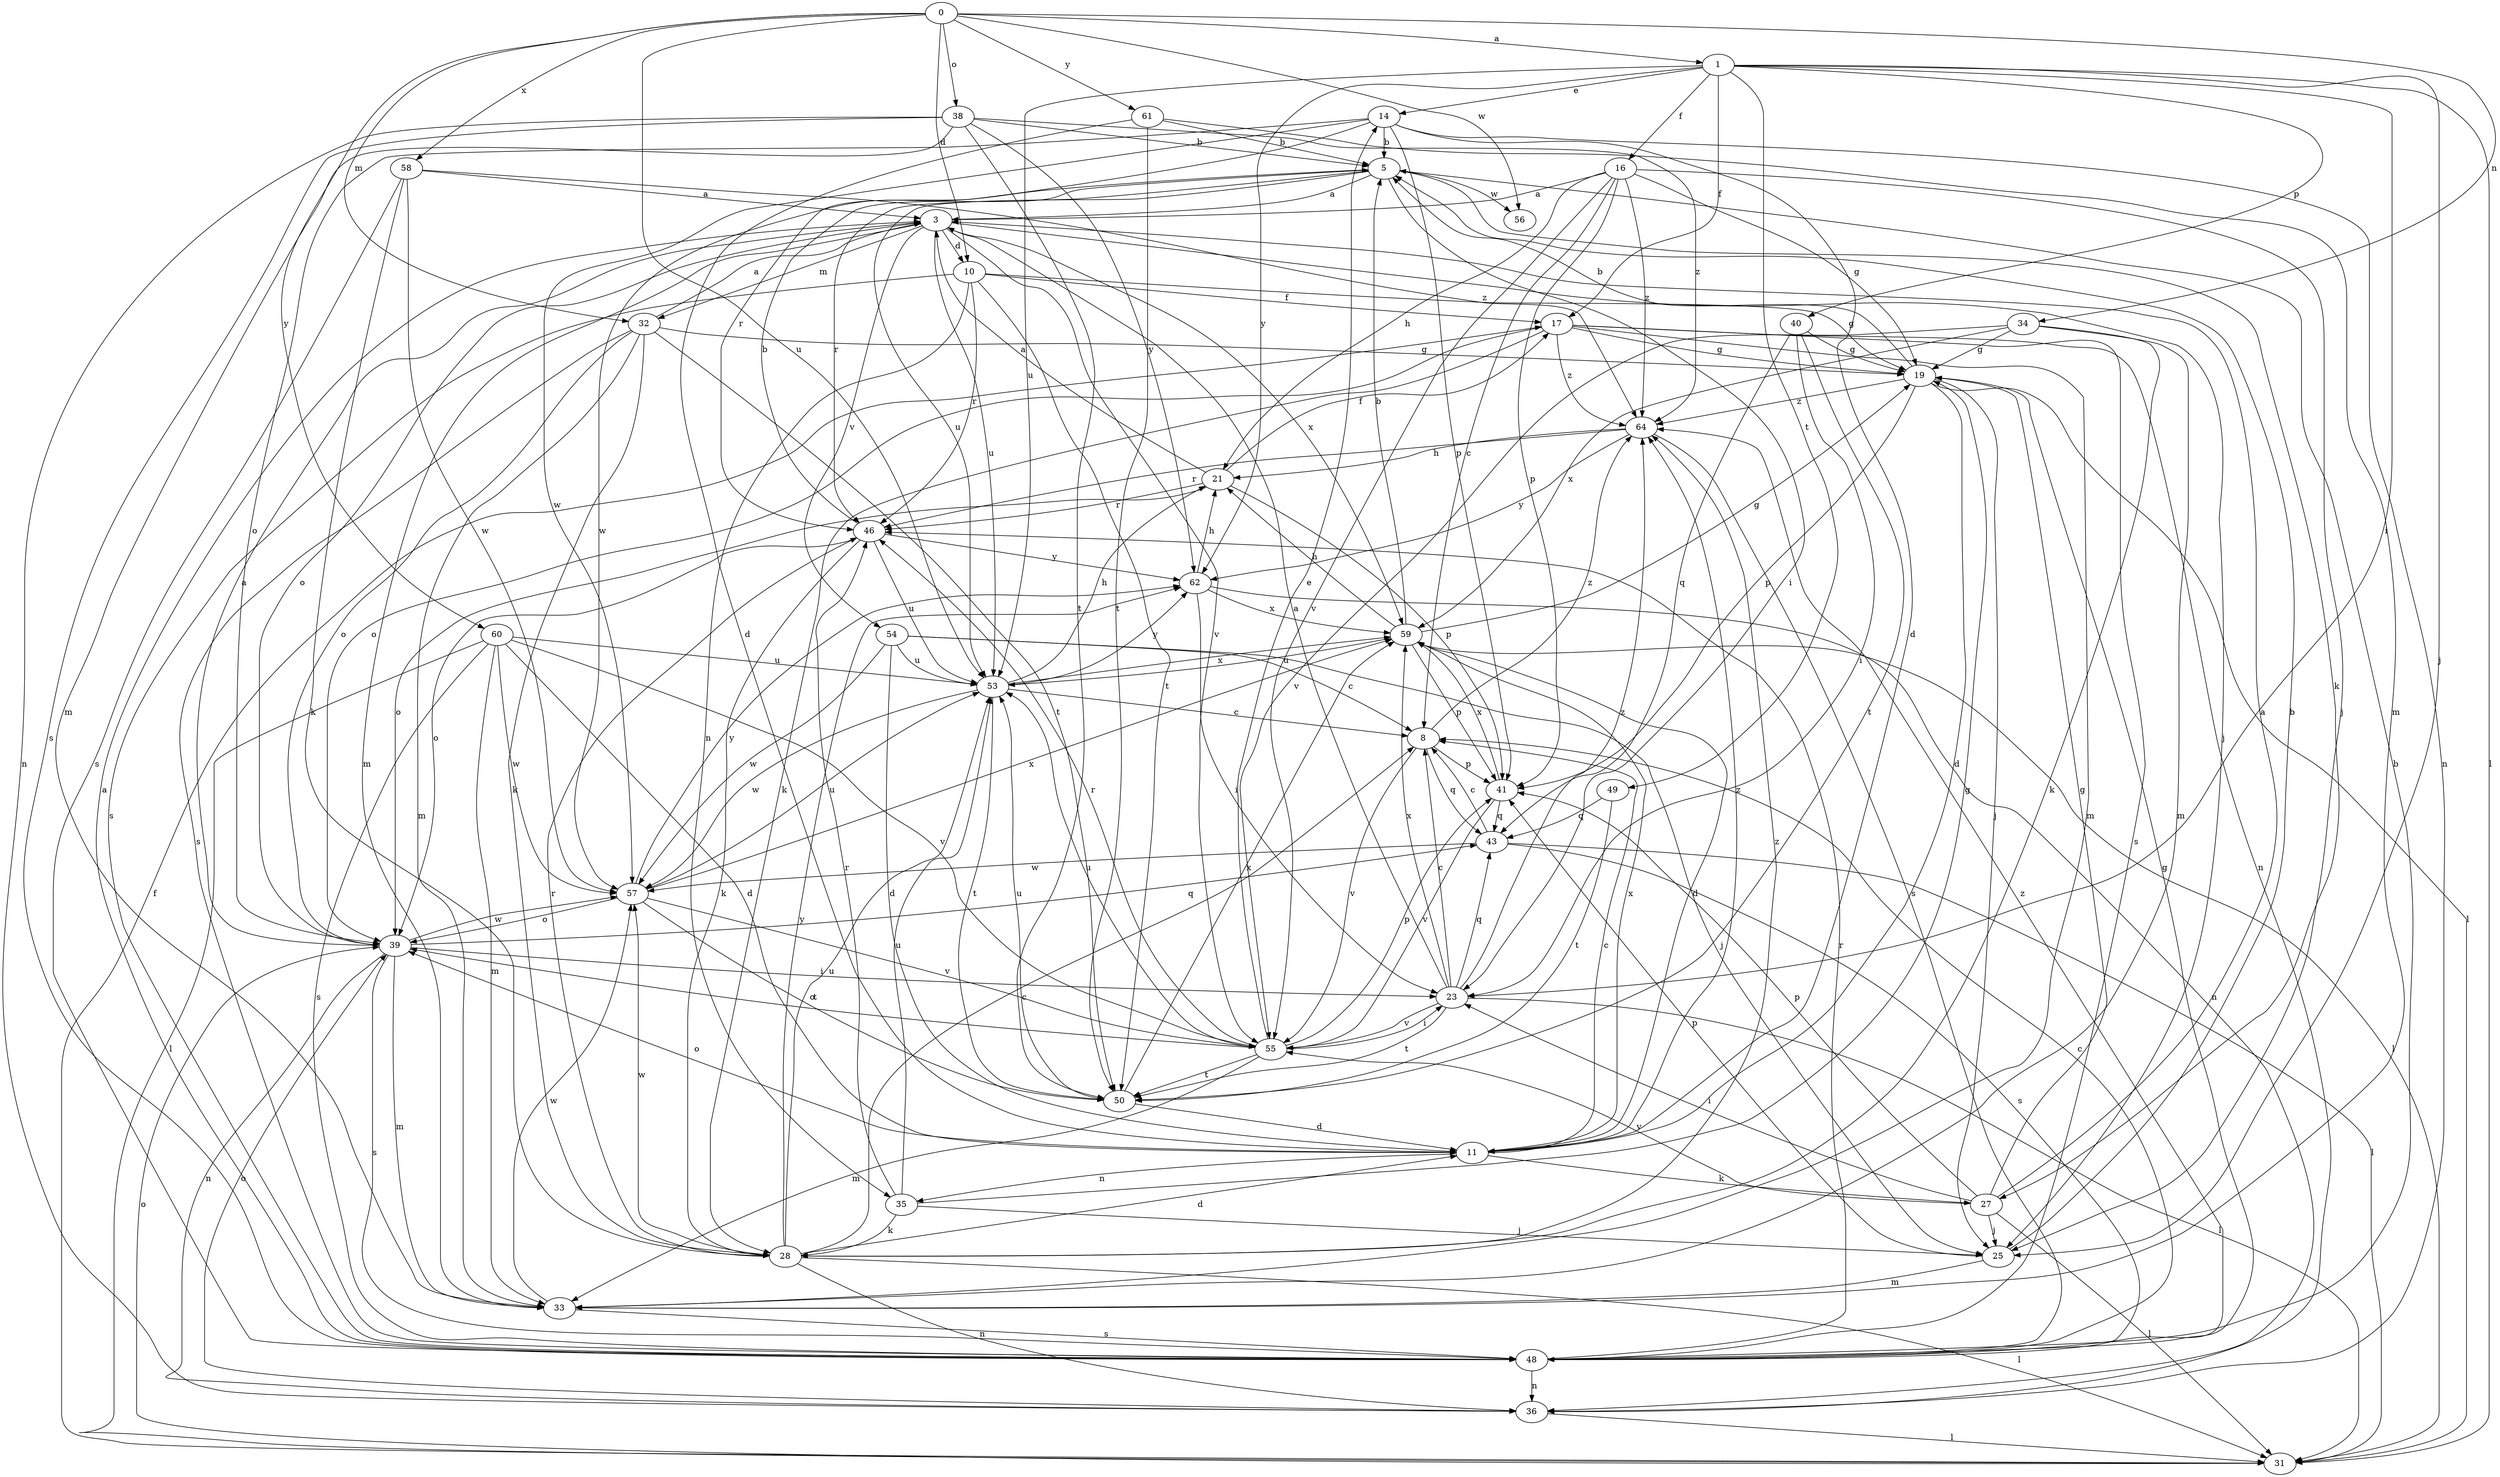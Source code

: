 strict digraph  {
0;
1;
3;
5;
8;
10;
11;
14;
16;
17;
19;
21;
23;
25;
27;
28;
31;
32;
33;
34;
35;
36;
38;
39;
40;
41;
43;
46;
48;
49;
50;
53;
54;
55;
56;
57;
58;
59;
60;
61;
62;
64;
0 -> 1  [label=a];
0 -> 10  [label=d];
0 -> 32  [label=m];
0 -> 34  [label=n];
0 -> 38  [label=o];
0 -> 53  [label=u];
0 -> 56  [label=w];
0 -> 58  [label=x];
0 -> 60  [label=y];
0 -> 61  [label=y];
1 -> 14  [label=e];
1 -> 16  [label=f];
1 -> 17  [label=f];
1 -> 23  [label=i];
1 -> 25  [label=j];
1 -> 31  [label=l];
1 -> 40  [label=p];
1 -> 49  [label=t];
1 -> 53  [label=u];
1 -> 62  [label=y];
3 -> 10  [label=d];
3 -> 25  [label=j];
3 -> 32  [label=m];
3 -> 33  [label=m];
3 -> 39  [label=o];
3 -> 53  [label=u];
3 -> 54  [label=v];
3 -> 55  [label=v];
3 -> 59  [label=x];
5 -> 3  [label=a];
5 -> 23  [label=i];
5 -> 27  [label=k];
5 -> 46  [label=r];
5 -> 53  [label=u];
5 -> 56  [label=w];
5 -> 57  [label=w];
8 -> 41  [label=p];
8 -> 43  [label=q];
8 -> 55  [label=v];
8 -> 64  [label=z];
10 -> 17  [label=f];
10 -> 19  [label=g];
10 -> 35  [label=n];
10 -> 46  [label=r];
10 -> 48  [label=s];
10 -> 50  [label=t];
11 -> 8  [label=c];
11 -> 27  [label=k];
11 -> 35  [label=n];
11 -> 39  [label=o];
11 -> 59  [label=x];
11 -> 64  [label=z];
14 -> 5  [label=b];
14 -> 11  [label=d];
14 -> 36  [label=n];
14 -> 39  [label=o];
14 -> 41  [label=p];
14 -> 46  [label=r];
14 -> 57  [label=w];
16 -> 3  [label=a];
16 -> 8  [label=c];
16 -> 19  [label=g];
16 -> 21  [label=h];
16 -> 25  [label=j];
16 -> 41  [label=p];
16 -> 55  [label=v];
16 -> 64  [label=z];
17 -> 19  [label=g];
17 -> 28  [label=k];
17 -> 33  [label=m];
17 -> 36  [label=n];
17 -> 39  [label=o];
17 -> 48  [label=s];
17 -> 64  [label=z];
19 -> 5  [label=b];
19 -> 11  [label=d];
19 -> 25  [label=j];
19 -> 31  [label=l];
19 -> 41  [label=p];
19 -> 64  [label=z];
21 -> 3  [label=a];
21 -> 17  [label=f];
21 -> 39  [label=o];
21 -> 41  [label=p];
21 -> 46  [label=r];
23 -> 3  [label=a];
23 -> 8  [label=c];
23 -> 31  [label=l];
23 -> 43  [label=q];
23 -> 50  [label=t];
23 -> 55  [label=v];
23 -> 59  [label=x];
23 -> 64  [label=z];
25 -> 5  [label=b];
25 -> 33  [label=m];
25 -> 41  [label=p];
27 -> 3  [label=a];
27 -> 19  [label=g];
27 -> 23  [label=i];
27 -> 25  [label=j];
27 -> 31  [label=l];
27 -> 41  [label=p];
27 -> 55  [label=v];
28 -> 8  [label=c];
28 -> 11  [label=d];
28 -> 31  [label=l];
28 -> 36  [label=n];
28 -> 46  [label=r];
28 -> 53  [label=u];
28 -> 57  [label=w];
28 -> 62  [label=y];
28 -> 64  [label=z];
31 -> 17  [label=f];
31 -> 39  [label=o];
32 -> 3  [label=a];
32 -> 19  [label=g];
32 -> 28  [label=k];
32 -> 33  [label=m];
32 -> 39  [label=o];
32 -> 48  [label=s];
32 -> 50  [label=t];
33 -> 48  [label=s];
33 -> 57  [label=w];
34 -> 19  [label=g];
34 -> 28  [label=k];
34 -> 33  [label=m];
34 -> 55  [label=v];
34 -> 59  [label=x];
35 -> 19  [label=g];
35 -> 25  [label=j];
35 -> 28  [label=k];
35 -> 46  [label=r];
35 -> 53  [label=u];
36 -> 31  [label=l];
36 -> 39  [label=o];
38 -> 5  [label=b];
38 -> 33  [label=m];
38 -> 36  [label=n];
38 -> 48  [label=s];
38 -> 50  [label=t];
38 -> 62  [label=y];
38 -> 64  [label=z];
39 -> 3  [label=a];
39 -> 23  [label=i];
39 -> 33  [label=m];
39 -> 36  [label=n];
39 -> 43  [label=q];
39 -> 48  [label=s];
39 -> 57  [label=w];
40 -> 19  [label=g];
40 -> 23  [label=i];
40 -> 43  [label=q];
40 -> 50  [label=t];
41 -> 43  [label=q];
41 -> 55  [label=v];
41 -> 59  [label=x];
43 -> 8  [label=c];
43 -> 31  [label=l];
43 -> 48  [label=s];
43 -> 57  [label=w];
46 -> 5  [label=b];
46 -> 28  [label=k];
46 -> 39  [label=o];
46 -> 53  [label=u];
46 -> 62  [label=y];
48 -> 3  [label=a];
48 -> 5  [label=b];
48 -> 8  [label=c];
48 -> 19  [label=g];
48 -> 36  [label=n];
48 -> 46  [label=r];
48 -> 64  [label=z];
49 -> 43  [label=q];
49 -> 50  [label=t];
50 -> 11  [label=d];
50 -> 53  [label=u];
50 -> 59  [label=x];
53 -> 8  [label=c];
53 -> 21  [label=h];
53 -> 50  [label=t];
53 -> 57  [label=w];
53 -> 59  [label=x];
53 -> 62  [label=y];
54 -> 8  [label=c];
54 -> 11  [label=d];
54 -> 25  [label=j];
54 -> 53  [label=u];
54 -> 57  [label=w];
55 -> 14  [label=e];
55 -> 23  [label=i];
55 -> 33  [label=m];
55 -> 39  [label=o];
55 -> 41  [label=p];
55 -> 46  [label=r];
55 -> 50  [label=t];
55 -> 53  [label=u];
57 -> 39  [label=o];
57 -> 50  [label=t];
57 -> 53  [label=u];
57 -> 55  [label=v];
57 -> 59  [label=x];
57 -> 62  [label=y];
58 -> 3  [label=a];
58 -> 28  [label=k];
58 -> 48  [label=s];
58 -> 57  [label=w];
58 -> 64  [label=z];
59 -> 5  [label=b];
59 -> 11  [label=d];
59 -> 19  [label=g];
59 -> 21  [label=h];
59 -> 31  [label=l];
59 -> 41  [label=p];
59 -> 53  [label=u];
60 -> 11  [label=d];
60 -> 31  [label=l];
60 -> 33  [label=m];
60 -> 48  [label=s];
60 -> 53  [label=u];
60 -> 55  [label=v];
60 -> 57  [label=w];
61 -> 5  [label=b];
61 -> 11  [label=d];
61 -> 33  [label=m];
61 -> 50  [label=t];
62 -> 21  [label=h];
62 -> 23  [label=i];
62 -> 36  [label=n];
62 -> 59  [label=x];
64 -> 21  [label=h];
64 -> 46  [label=r];
64 -> 48  [label=s];
64 -> 62  [label=y];
}
